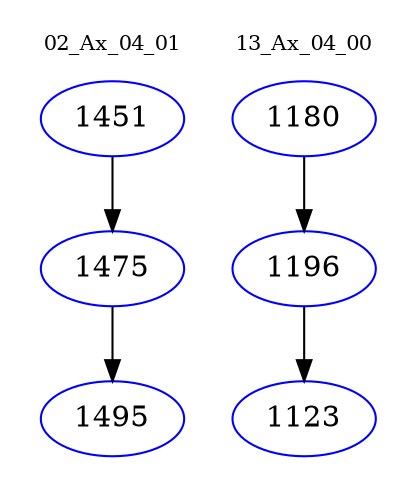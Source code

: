 digraph{
subgraph cluster_0 {
color = white
label = "02_Ax_04_01";
fontsize=10;
T0_1451 [label="1451", color="blue"]
T0_1451 -> T0_1475 [color="black"]
T0_1475 [label="1475", color="blue"]
T0_1475 -> T0_1495 [color="black"]
T0_1495 [label="1495", color="blue"]
}
subgraph cluster_1 {
color = white
label = "13_Ax_04_00";
fontsize=10;
T1_1180 [label="1180", color="blue"]
T1_1180 -> T1_1196 [color="black"]
T1_1196 [label="1196", color="blue"]
T1_1196 -> T1_1123 [color="black"]
T1_1123 [label="1123", color="blue"]
}
}

